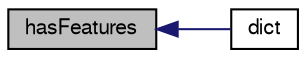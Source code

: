 digraph "hasFeatures"
{
  bgcolor="transparent";
  edge [fontname="FreeSans",fontsize="10",labelfontname="FreeSans",labelfontsize="10"];
  node [fontname="FreeSans",fontsize="10",shape=record];
  rankdir="LR";
  Node22 [label="hasFeatures",height=0.2,width=0.4,color="black", fillcolor="grey75", style="filled", fontcolor="black"];
  Node22 -> Node23 [dir="back",color="midnightblue",fontsize="10",style="solid",fontname="FreeSans"];
  Node23 [label="dict",height=0.2,width=0.4,color="black",URL="$a31582.html#a19650e729ef6a0899b8fbe25f5238728",tooltip="Return a reference to the dictionary. "];
}
